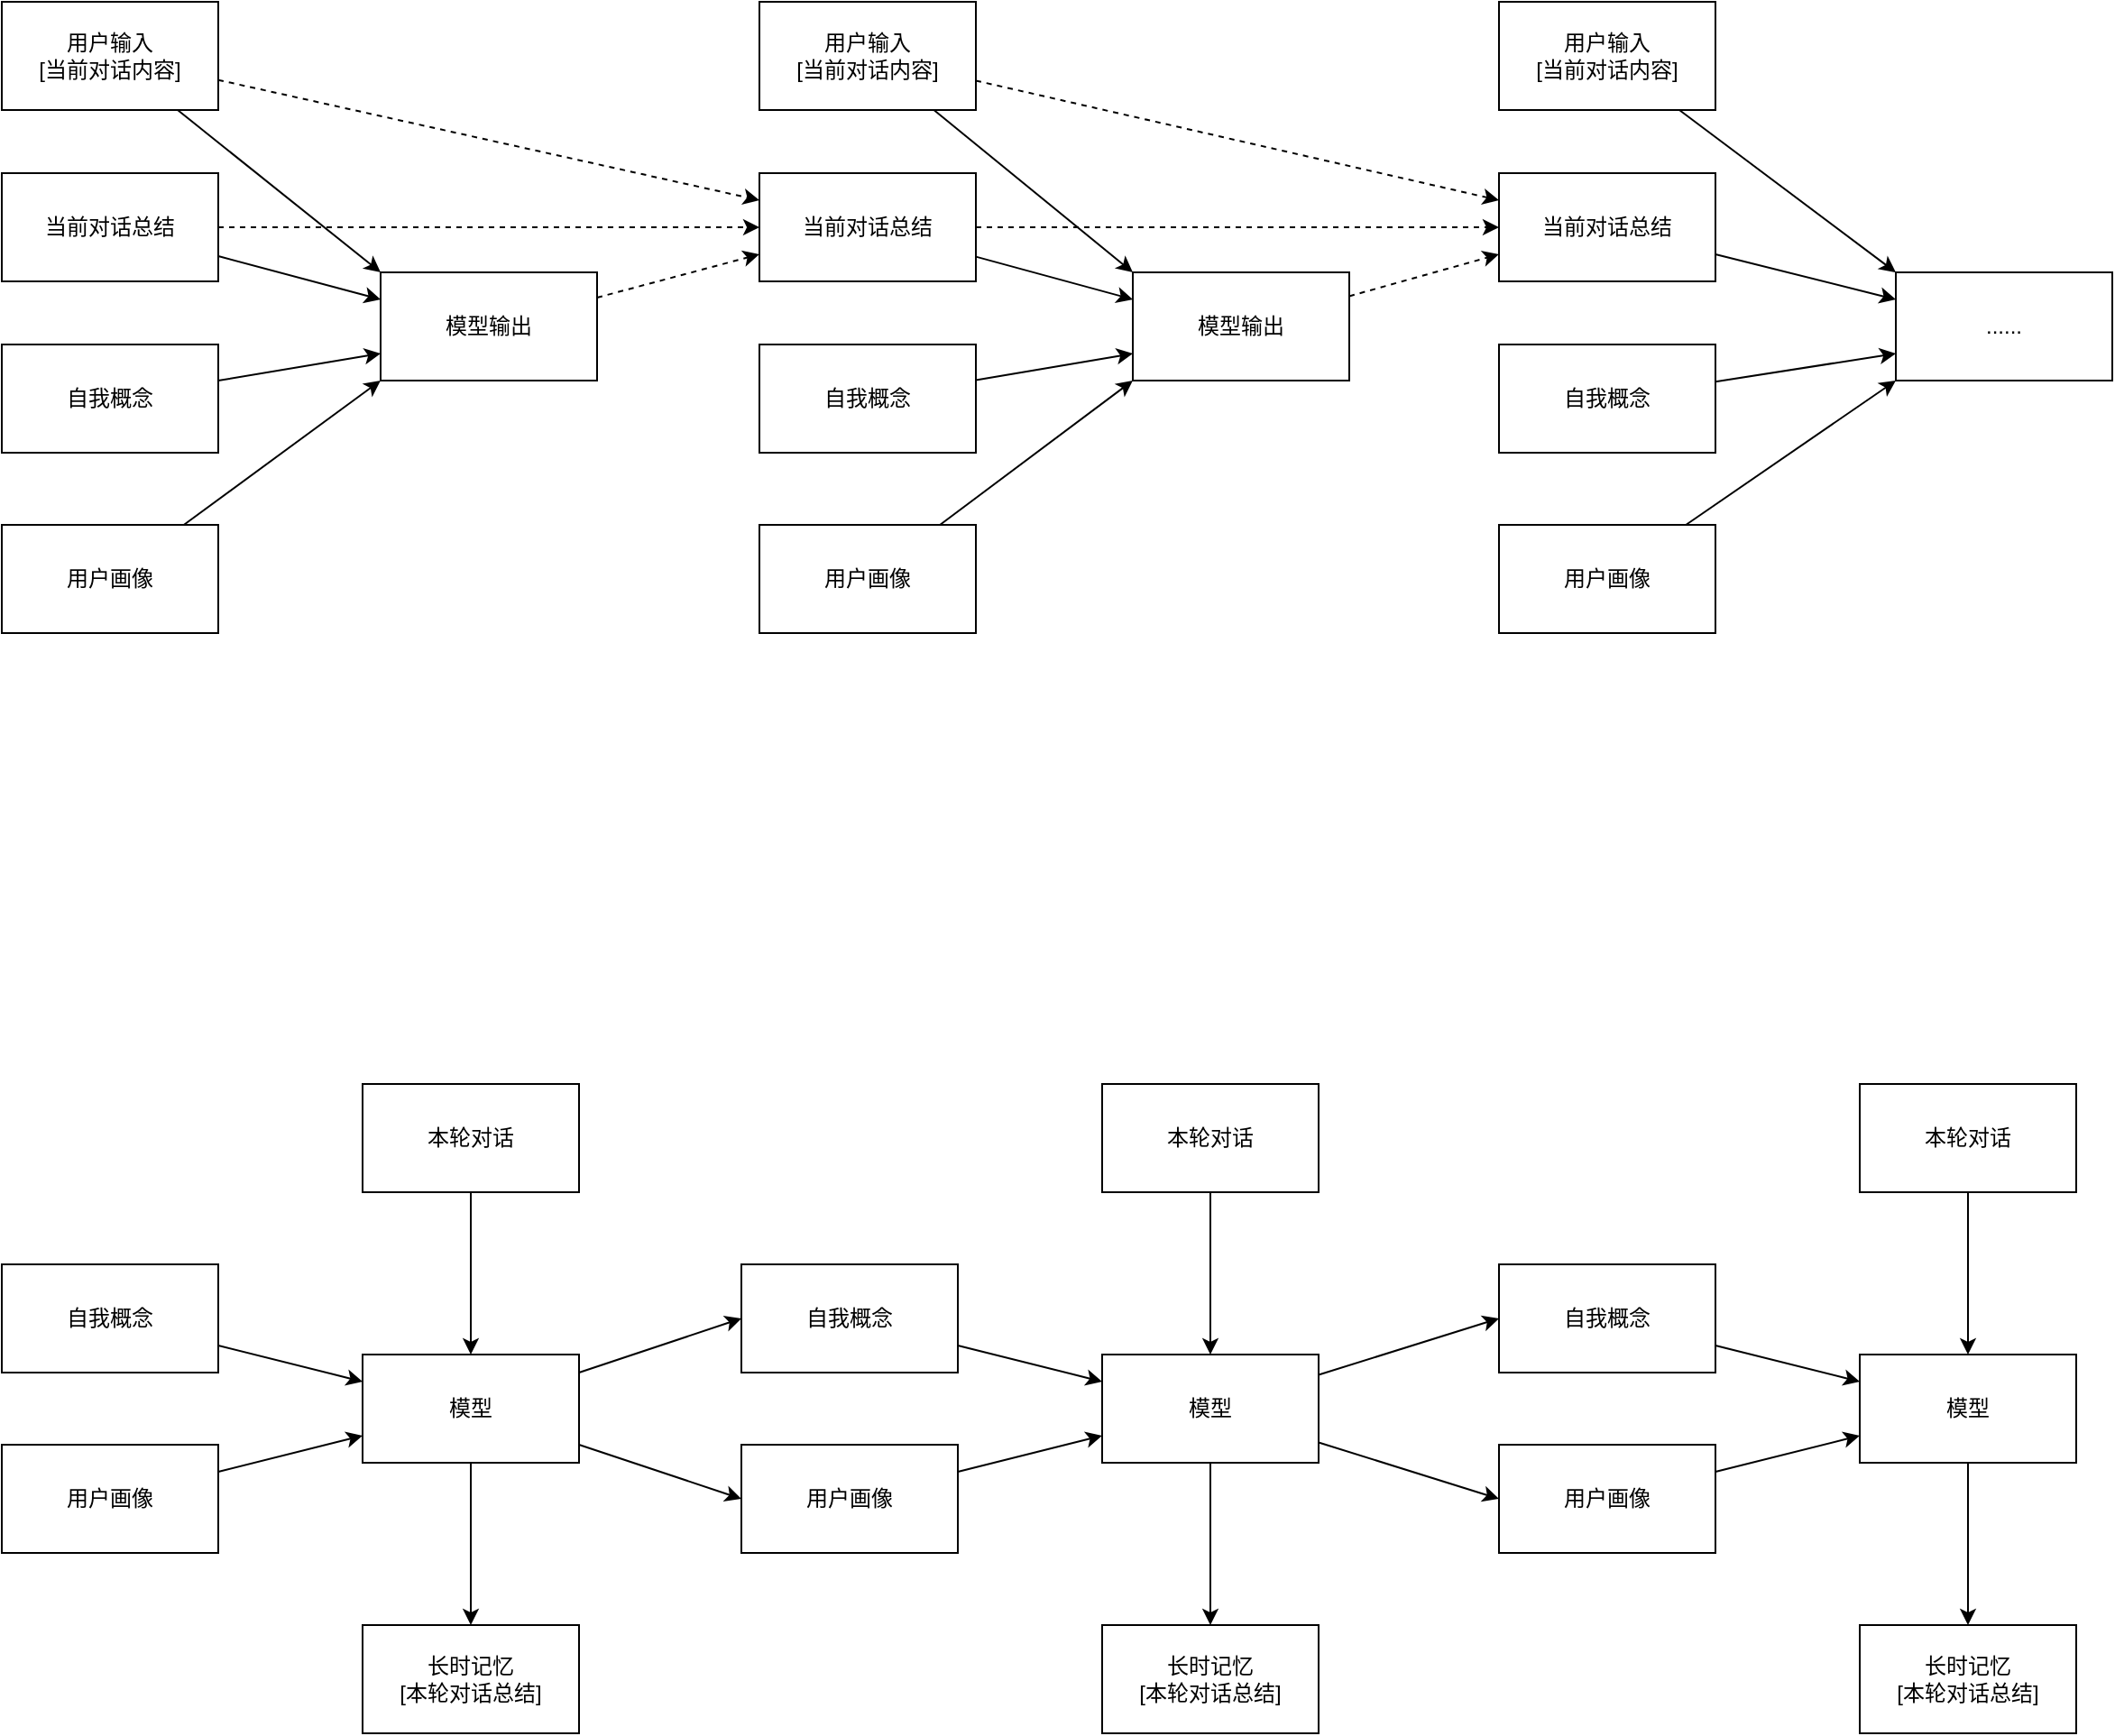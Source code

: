 <mxfile>
    <diagram id="7fxDRhzaZWtfy4DjNToR" name="第 1 页">
        <mxGraphModel dx="1031" dy="444" grid="1" gridSize="10" guides="1" tooltips="1" connect="1" arrows="1" fold="1" page="1" pageScale="1" pageWidth="827" pageHeight="1169" math="0" shadow="0">
            <root>
                <mxCell id="0"/>
                <mxCell id="1" parent="0"/>
                <mxCell id="30" style="edgeStyle=none;html=1;entryX=0;entryY=0.25;entryDx=0;entryDy=0;" parent="1" source="24" target="26" edge="1">
                    <mxGeometry relative="1" as="geometry"/>
                </mxCell>
                <mxCell id="35" style="edgeStyle=none;html=1;entryX=0;entryY=0.5;entryDx=0;entryDy=0;dashed=1;" parent="1" source="24" target="33" edge="1">
                    <mxGeometry relative="1" as="geometry"/>
                </mxCell>
                <mxCell id="24" value="当前对话总结" style="whiteSpace=wrap;html=1;" parent="1" vertex="1">
                    <mxGeometry x="80" y="555" width="120" height="60" as="geometry"/>
                </mxCell>
                <mxCell id="31" style="edgeStyle=none;html=1;entryX=0;entryY=0.75;entryDx=0;entryDy=0;" parent="1" source="25" target="26" edge="1">
                    <mxGeometry relative="1" as="geometry"/>
                </mxCell>
                <mxCell id="25" value="自我概念" style="whiteSpace=wrap;html=1;" parent="1" vertex="1">
                    <mxGeometry x="80" y="650" width="120" height="60" as="geometry"/>
                </mxCell>
                <mxCell id="34" style="edgeStyle=none;html=1;entryX=0;entryY=0.75;entryDx=0;entryDy=0;dashed=1;" parent="1" source="26" target="33" edge="1">
                    <mxGeometry relative="1" as="geometry"/>
                </mxCell>
                <mxCell id="26" value="模型输出" style="whiteSpace=wrap;html=1;" parent="1" vertex="1">
                    <mxGeometry x="290" y="610" width="120" height="60" as="geometry"/>
                </mxCell>
                <mxCell id="29" style="edgeStyle=none;html=1;entryX=0;entryY=0;entryDx=0;entryDy=0;" parent="1" source="27" target="26" edge="1">
                    <mxGeometry relative="1" as="geometry"/>
                </mxCell>
                <mxCell id="63" style="edgeStyle=none;html=1;entryX=0;entryY=0.25;entryDx=0;entryDy=0;dashed=1;" parent="1" source="27" target="33" edge="1">
                    <mxGeometry relative="1" as="geometry"/>
                </mxCell>
                <mxCell id="27" value="用户输入&lt;br&gt;[当前对话内容]" style="whiteSpace=wrap;html=1;" parent="1" vertex="1">
                    <mxGeometry x="80" y="460" width="120" height="60" as="geometry"/>
                </mxCell>
                <mxCell id="32" style="edgeStyle=none;html=1;entryX=0;entryY=1;entryDx=0;entryDy=0;" parent="1" source="28" target="26" edge="1">
                    <mxGeometry relative="1" as="geometry"/>
                </mxCell>
                <mxCell id="28" value="用户画像" style="whiteSpace=wrap;html=1;" parent="1" vertex="1">
                    <mxGeometry x="80" y="750" width="120" height="60" as="geometry"/>
                </mxCell>
                <mxCell id="52" style="edgeStyle=none;html=1;entryX=0;entryY=0.5;entryDx=0;entryDy=0;dashed=1;" parent="1" source="33" target="47" edge="1">
                    <mxGeometry relative="1" as="geometry"/>
                </mxCell>
                <mxCell id="54" style="edgeStyle=none;html=1;entryX=0;entryY=0.25;entryDx=0;entryDy=0;" parent="1" source="33" target="46" edge="1">
                    <mxGeometry relative="1" as="geometry"/>
                </mxCell>
                <mxCell id="33" value="当前对话总结" style="whiteSpace=wrap;html=1;" parent="1" vertex="1">
                    <mxGeometry x="500" y="555" width="120" height="60" as="geometry"/>
                </mxCell>
                <mxCell id="53" style="edgeStyle=none;html=1;entryX=0;entryY=0;entryDx=0;entryDy=0;" parent="1" source="43" target="46" edge="1">
                    <mxGeometry relative="1" as="geometry"/>
                </mxCell>
                <mxCell id="64" style="edgeStyle=none;html=1;entryX=0;entryY=0.25;entryDx=0;entryDy=0;dashed=1;" parent="1" source="43" target="47" edge="1">
                    <mxGeometry relative="1" as="geometry"/>
                </mxCell>
                <mxCell id="43" value="用户输入&lt;br&gt;[当前对话内容]" style="whiteSpace=wrap;html=1;" parent="1" vertex="1">
                    <mxGeometry x="500" y="460" width="120" height="60" as="geometry"/>
                </mxCell>
                <mxCell id="55" style="edgeStyle=none;html=1;entryX=0;entryY=0.75;entryDx=0;entryDy=0;" parent="1" source="44" target="46" edge="1">
                    <mxGeometry relative="1" as="geometry"/>
                </mxCell>
                <mxCell id="44" value="自我概念" style="whiteSpace=wrap;html=1;" parent="1" vertex="1">
                    <mxGeometry x="500" y="650" width="120" height="60" as="geometry"/>
                </mxCell>
                <mxCell id="56" style="edgeStyle=none;html=1;entryX=0;entryY=1;entryDx=0;entryDy=0;" parent="1" source="45" target="46" edge="1">
                    <mxGeometry relative="1" as="geometry"/>
                </mxCell>
                <mxCell id="45" value="用户画像" style="whiteSpace=wrap;html=1;" parent="1" vertex="1">
                    <mxGeometry x="500" y="750" width="120" height="60" as="geometry"/>
                </mxCell>
                <mxCell id="57" style="edgeStyle=none;html=1;entryX=0;entryY=0.75;entryDx=0;entryDy=0;dashed=1;" parent="1" source="46" target="47" edge="1">
                    <mxGeometry relative="1" as="geometry"/>
                </mxCell>
                <mxCell id="46" value="模型输出" style="whiteSpace=wrap;html=1;" parent="1" vertex="1">
                    <mxGeometry x="707" y="610" width="120" height="60" as="geometry"/>
                </mxCell>
                <mxCell id="60" style="edgeStyle=none;html=1;entryX=0;entryY=0.25;entryDx=0;entryDy=0;" parent="1" source="47" target="58" edge="1">
                    <mxGeometry relative="1" as="geometry"/>
                </mxCell>
                <mxCell id="47" value="当前对话总结" style="whiteSpace=wrap;html=1;" parent="1" vertex="1">
                    <mxGeometry x="910" y="555" width="120" height="60" as="geometry"/>
                </mxCell>
                <mxCell id="59" style="edgeStyle=none;html=1;entryX=0;entryY=0;entryDx=0;entryDy=0;" parent="1" source="48" target="58" edge="1">
                    <mxGeometry relative="1" as="geometry"/>
                </mxCell>
                <mxCell id="48" value="用户输入&lt;br&gt;[当前对话内容]" style="whiteSpace=wrap;html=1;" parent="1" vertex="1">
                    <mxGeometry x="910" y="460" width="120" height="60" as="geometry"/>
                </mxCell>
                <mxCell id="61" style="edgeStyle=none;html=1;entryX=0;entryY=0.75;entryDx=0;entryDy=0;" parent="1" source="49" target="58" edge="1">
                    <mxGeometry relative="1" as="geometry"/>
                </mxCell>
                <mxCell id="49" value="自我概念" style="whiteSpace=wrap;html=1;" parent="1" vertex="1">
                    <mxGeometry x="910" y="650" width="120" height="60" as="geometry"/>
                </mxCell>
                <mxCell id="62" style="edgeStyle=none;html=1;entryX=0;entryY=1;entryDx=0;entryDy=0;" parent="1" source="50" target="58" edge="1">
                    <mxGeometry relative="1" as="geometry"/>
                </mxCell>
                <mxCell id="50" value="用户画像" style="whiteSpace=wrap;html=1;" parent="1" vertex="1">
                    <mxGeometry x="910" y="750" width="120" height="60" as="geometry"/>
                </mxCell>
                <mxCell id="58" value="......" style="whiteSpace=wrap;html=1;" parent="1" vertex="1">
                    <mxGeometry x="1130" y="610" width="120" height="60" as="geometry"/>
                </mxCell>
                <mxCell id="73" style="edgeStyle=none;html=1;entryX=0;entryY=0.25;entryDx=0;entryDy=0;" parent="1" source="65" target="69" edge="1">
                    <mxGeometry relative="1" as="geometry"/>
                </mxCell>
                <mxCell id="65" value="自我概念" style="whiteSpace=wrap;html=1;" parent="1" vertex="1">
                    <mxGeometry x="80" y="1160" width="120" height="60" as="geometry"/>
                </mxCell>
                <mxCell id="74" style="edgeStyle=none;html=1;entryX=0;entryY=0.75;entryDx=0;entryDy=0;" parent="1" source="66" target="69" edge="1">
                    <mxGeometry relative="1" as="geometry"/>
                </mxCell>
                <mxCell id="66" value="用户画像" style="whiteSpace=wrap;html=1;" parent="1" vertex="1">
                    <mxGeometry x="80" y="1260" width="120" height="60" as="geometry"/>
                </mxCell>
                <mxCell id="70" style="edgeStyle=none;html=1;entryX=0.5;entryY=0;entryDx=0;entryDy=0;" parent="1" source="68" target="69" edge="1">
                    <mxGeometry relative="1" as="geometry"/>
                </mxCell>
                <mxCell id="68" value="本轮对话" style="whiteSpace=wrap;html=1;" parent="1" vertex="1">
                    <mxGeometry x="280" y="1060" width="120" height="60" as="geometry"/>
                </mxCell>
                <mxCell id="72" style="edgeStyle=none;html=1;entryX=0.5;entryY=0;entryDx=0;entryDy=0;" parent="1" source="69" target="71" edge="1">
                    <mxGeometry relative="1" as="geometry"/>
                </mxCell>
                <mxCell id="94" style="edgeStyle=none;html=1;entryX=0;entryY=0.5;entryDx=0;entryDy=0;" parent="1" source="69" target="76" edge="1">
                    <mxGeometry relative="1" as="geometry"/>
                </mxCell>
                <mxCell id="95" style="edgeStyle=none;html=1;entryX=0;entryY=0.5;entryDx=0;entryDy=0;" parent="1" source="69" target="78" edge="1">
                    <mxGeometry relative="1" as="geometry"/>
                </mxCell>
                <mxCell id="69" value="模型" style="whiteSpace=wrap;html=1;" parent="1" vertex="1">
                    <mxGeometry x="280" y="1210" width="120" height="60" as="geometry"/>
                </mxCell>
                <mxCell id="71" value="长时记忆&lt;br&gt;[本轮对话总结]" style="whiteSpace=wrap;html=1;" parent="1" vertex="1">
                    <mxGeometry x="280" y="1360" width="120" height="60" as="geometry"/>
                </mxCell>
                <mxCell id="75" style="edgeStyle=none;html=1;entryX=0;entryY=0.25;entryDx=0;entryDy=0;" parent="1" source="76" target="82" edge="1">
                    <mxGeometry relative="1" as="geometry"/>
                </mxCell>
                <mxCell id="76" value="自我概念" style="whiteSpace=wrap;html=1;" parent="1" vertex="1">
                    <mxGeometry x="490" y="1160" width="120" height="60" as="geometry"/>
                </mxCell>
                <mxCell id="77" style="edgeStyle=none;html=1;entryX=0;entryY=0.75;entryDx=0;entryDy=0;" parent="1" source="78" target="82" edge="1">
                    <mxGeometry relative="1" as="geometry"/>
                </mxCell>
                <mxCell id="78" value="用户画像" style="whiteSpace=wrap;html=1;" parent="1" vertex="1">
                    <mxGeometry x="490" y="1260" width="120" height="60" as="geometry"/>
                </mxCell>
                <mxCell id="79" style="edgeStyle=none;html=1;entryX=0.5;entryY=0;entryDx=0;entryDy=0;" parent="1" source="80" target="82" edge="1">
                    <mxGeometry relative="1" as="geometry"/>
                </mxCell>
                <mxCell id="80" value="本轮对话" style="whiteSpace=wrap;html=1;" parent="1" vertex="1">
                    <mxGeometry x="690" y="1060" width="120" height="60" as="geometry"/>
                </mxCell>
                <mxCell id="81" style="edgeStyle=none;html=1;entryX=0.5;entryY=0;entryDx=0;entryDy=0;" parent="1" source="82" target="83" edge="1">
                    <mxGeometry relative="1" as="geometry"/>
                </mxCell>
                <mxCell id="96" style="edgeStyle=none;html=1;entryX=0;entryY=0.5;entryDx=0;entryDy=0;" parent="1" source="82" target="85" edge="1">
                    <mxGeometry relative="1" as="geometry"/>
                </mxCell>
                <mxCell id="97" style="edgeStyle=none;html=1;entryX=0;entryY=0.5;entryDx=0;entryDy=0;" parent="1" source="82" target="87" edge="1">
                    <mxGeometry relative="1" as="geometry"/>
                </mxCell>
                <mxCell id="82" value="模型" style="whiteSpace=wrap;html=1;" parent="1" vertex="1">
                    <mxGeometry x="690" y="1210" width="120" height="60" as="geometry"/>
                </mxCell>
                <mxCell id="83" value="长时记忆&lt;br&gt;[本轮对话总结]" style="whiteSpace=wrap;html=1;" parent="1" vertex="1">
                    <mxGeometry x="690" y="1360" width="120" height="60" as="geometry"/>
                </mxCell>
                <mxCell id="84" style="edgeStyle=none;html=1;entryX=0;entryY=0.25;entryDx=0;entryDy=0;" parent="1" source="85" target="91" edge="1">
                    <mxGeometry relative="1" as="geometry"/>
                </mxCell>
                <mxCell id="85" value="自我概念" style="whiteSpace=wrap;html=1;" parent="1" vertex="1">
                    <mxGeometry x="910" y="1160" width="120" height="60" as="geometry"/>
                </mxCell>
                <mxCell id="86" style="edgeStyle=none;html=1;entryX=0;entryY=0.75;entryDx=0;entryDy=0;" parent="1" source="87" target="91" edge="1">
                    <mxGeometry relative="1" as="geometry"/>
                </mxCell>
                <mxCell id="87" value="用户画像" style="whiteSpace=wrap;html=1;" parent="1" vertex="1">
                    <mxGeometry x="910" y="1260" width="120" height="60" as="geometry"/>
                </mxCell>
                <mxCell id="88" style="edgeStyle=none;html=1;entryX=0.5;entryY=0;entryDx=0;entryDy=0;" parent="1" source="89" target="91" edge="1">
                    <mxGeometry relative="1" as="geometry"/>
                </mxCell>
                <mxCell id="89" value="本轮对话" style="whiteSpace=wrap;html=1;" parent="1" vertex="1">
                    <mxGeometry x="1110" y="1060" width="120" height="60" as="geometry"/>
                </mxCell>
                <mxCell id="90" style="edgeStyle=none;html=1;entryX=0.5;entryY=0;entryDx=0;entryDy=0;" parent="1" source="91" target="92" edge="1">
                    <mxGeometry relative="1" as="geometry"/>
                </mxCell>
                <mxCell id="91" value="模型" style="whiteSpace=wrap;html=1;" parent="1" vertex="1">
                    <mxGeometry x="1110" y="1210" width="120" height="60" as="geometry"/>
                </mxCell>
                <mxCell id="92" value="长时记忆&lt;br&gt;[本轮对话总结]" style="whiteSpace=wrap;html=1;" parent="1" vertex="1">
                    <mxGeometry x="1110" y="1360" width="120" height="60" as="geometry"/>
                </mxCell>
            </root>
        </mxGraphModel>
    </diagram>
</mxfile>